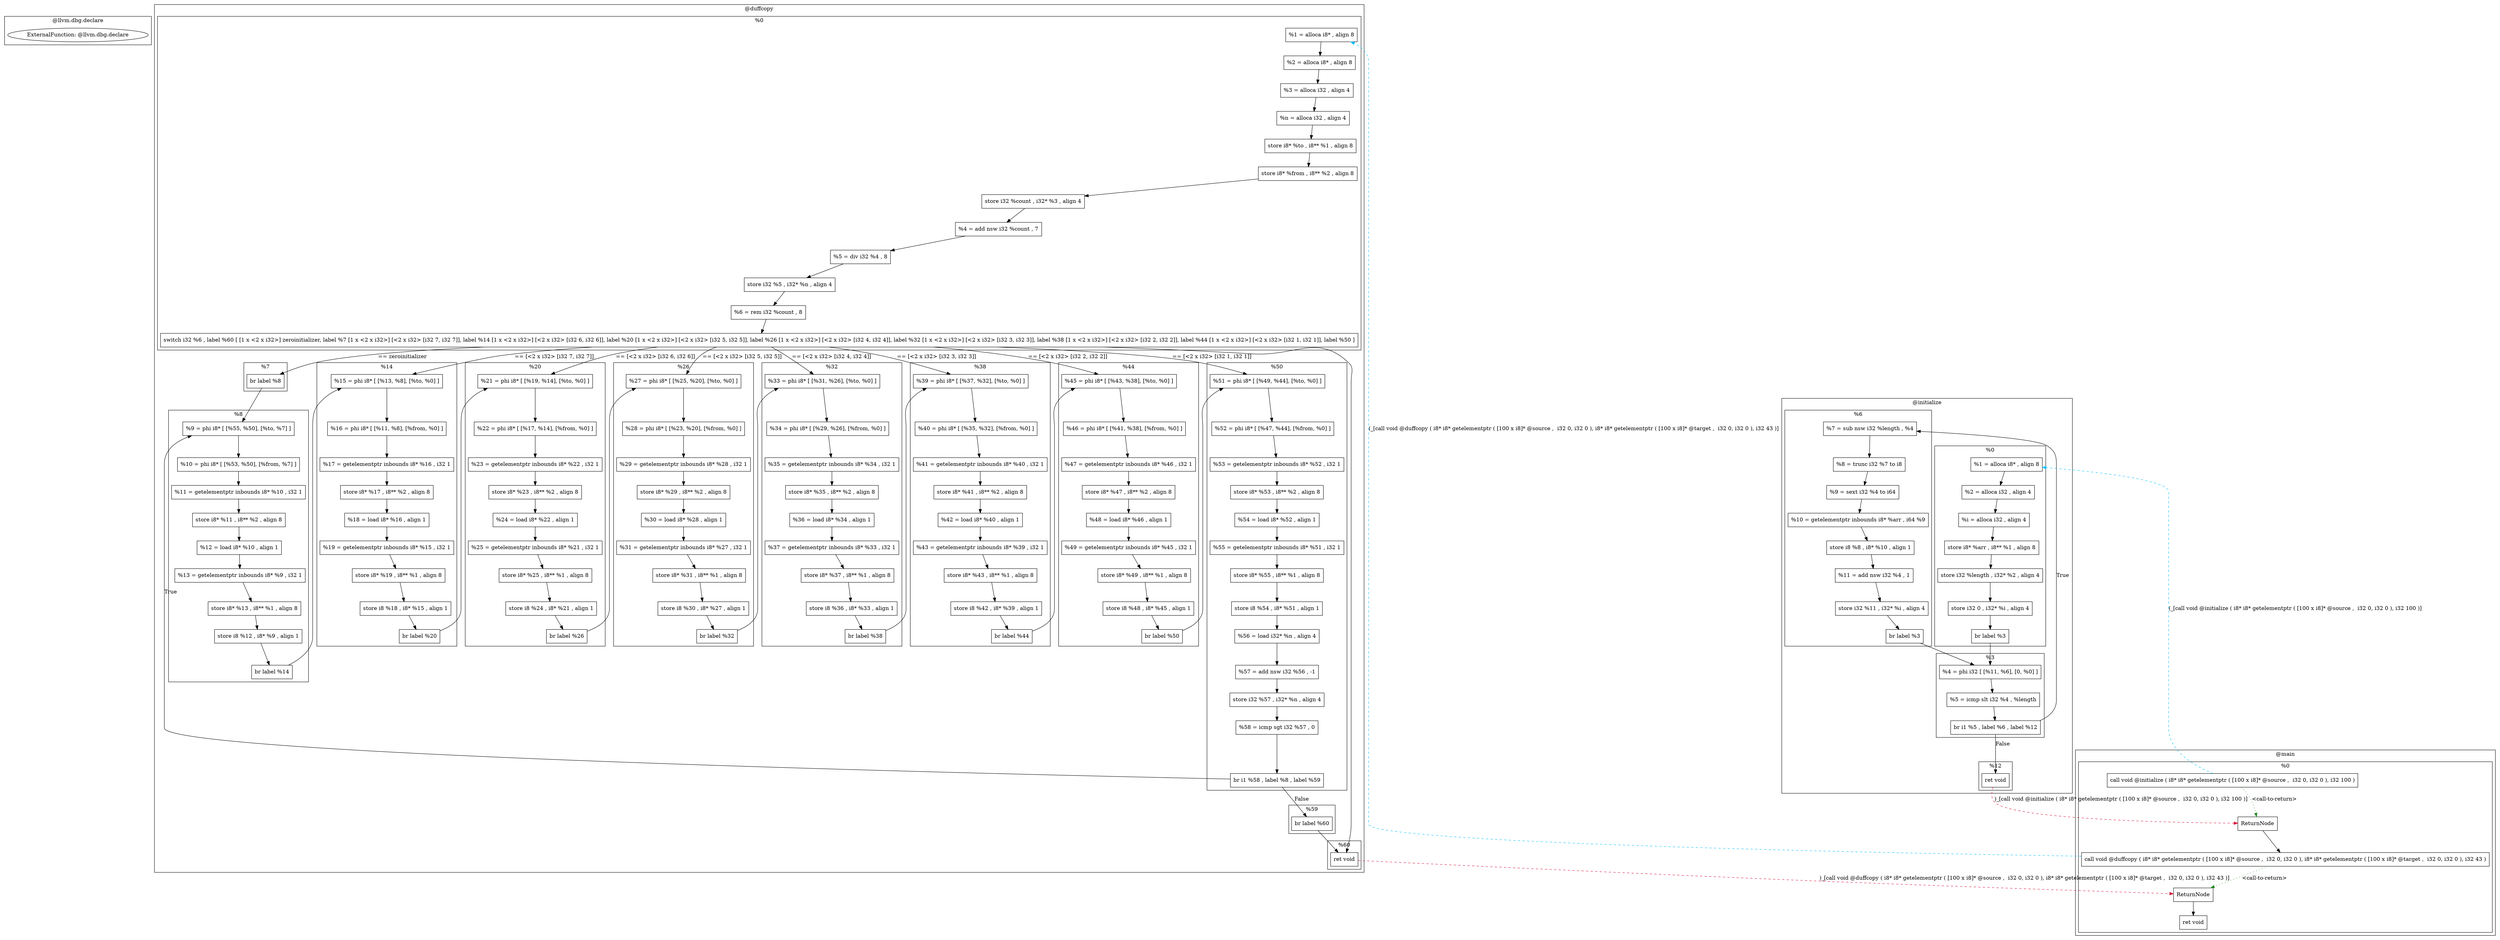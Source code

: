 digraph {
    subgraph cluster_173 {
        graph [label="@llvm.dbg.declare"];
        173 [label="ExternalFunction: @llvm.dbg.declare"];
    }
    subgraph cluster_4 {
        graph [label="@duffcopy"];
        subgraph cluster_8 {
            graph [label="%0"];
            10 [label="%1 = alloca i8* , align 8"
               ,shape=box];
            11 [label="%2 = alloca i8* , align 8"
               ,shape=box];
            12 [label="%3 = alloca i32 , align 4"
               ,shape=box];
            13 [label="%n = alloca i32 , align 4"
               ,shape=box];
            14 [label="store i8* %to , i8** %1 , align 8"
               ,shape=box];
            15 [label="store i8* %from , i8** %2 , align 8"
               ,shape=box];
            16 [label="store i32 %count , i32* %3 , align 4"
               ,shape=box];
            18 [label="%4 = add nsw i32 %count , 7"
               ,shape=box];
            20 [label="%5 = div i32 %4 , 8"
               ,shape=box];
            21 [label="store i32 %5 , i32* %n , align 4"
               ,shape=box];
            22 [label="%6 = rem i32 %count , 8"
               ,shape=box];
            43 [label="switch i32 %6 , label %60 [ [1 x <2 x i32>] zeroinitializer, label %7 [1 x <2 x i32>] [<2 x i32> [i32 7, i32 7]], label %14 [1 x <2 x i32>] [<2 x i32> [i32 6, i32 6]], label %20 [1 x <2 x i32>] [<2 x i32> [i32 5, i32 5]], label %26 [1 x <2 x i32>] [<2 x i32> [i32 4, i32 4]], label %32 [1 x <2 x i32>] [<2 x i32> [i32 3, i32 3]], label %38 [1 x <2 x i32>] [<2 x i32> [i32 2, i32 2]], label %44 [1 x <2 x i32>] [<2 x i32> [i32 1, i32 1]], label %50 ]"
               ,shape=box];
        }
        subgraph cluster_44 {
            graph [label="%7"];
            45 [label="br label %8"
               ,shape=box];
        }
        subgraph cluster_46 {
            graph [label="%8"];
            47 [label="%9 = phi i8* [ [%55, %50], [%to, %7] ]"
               ,shape=box];
            48 [label="%10 = phi i8* [ [%53, %50], [%from, %7] ]"
               ,shape=box];
            49 [label="%11 = getelementptr inbounds i8* %10 , i32 1"
               ,shape=box];
            50 [label="store i8* %11 , i8** %2 , align 8"
               ,shape=box];
            51 [label="%12 = load i8* %10 , align 1"
               ,shape=box];
            52 [label="%13 = getelementptr inbounds i8* %9 , i32 1"
               ,shape=box];
            53 [label="store i8* %13 , i8** %1 , align 8"
               ,shape=box];
            54 [label="store i8 %12 , i8* %9 , align 1"
               ,shape=box];
            55 [label="br label %14"
               ,shape=box];
        }
        subgraph cluster_56 {
            graph [label="%14"];
            57 [label="%15 = phi i8* [ [%13, %8], [%to, %0] ]"
               ,shape=box];
            58 [label="%16 = phi i8* [ [%11, %8], [%from, %0] ]"
               ,shape=box];
            59 [label="%17 = getelementptr inbounds i8* %16 , i32 1"
               ,shape=box];
            60 [label="store i8* %17 , i8** %2 , align 8"
               ,shape=box];
            61 [label="%18 = load i8* %16 , align 1"
               ,shape=box];
            62 [label="%19 = getelementptr inbounds i8* %15 , i32 1"
               ,shape=box];
            63 [label="store i8* %19 , i8** %1 , align 8"
               ,shape=box];
            64 [label="store i8 %18 , i8* %15 , align 1"
               ,shape=box];
            65 [label="br label %20"
               ,shape=box];
        }
        subgraph cluster_66 {
            graph [label="%20"];
            67 [label="%21 = phi i8* [ [%19, %14], [%to, %0] ]"
               ,shape=box];
            68 [label="%22 = phi i8* [ [%17, %14], [%from, %0] ]"
               ,shape=box];
            69 [label="%23 = getelementptr inbounds i8* %22 , i32 1"
               ,shape=box];
            70 [label="store i8* %23 , i8** %2 , align 8"
               ,shape=box];
            71 [label="%24 = load i8* %22 , align 1"
               ,shape=box];
            72 [label="%25 = getelementptr inbounds i8* %21 , i32 1"
               ,shape=box];
            73 [label="store i8* %25 , i8** %1 , align 8"
               ,shape=box];
            74 [label="store i8 %24 , i8* %21 , align 1"
               ,shape=box];
            75 [label="br label %26"
               ,shape=box];
        }
        subgraph cluster_76 {
            graph [label="%26"];
            77 [label="%27 = phi i8* [ [%25, %20], [%to, %0] ]"
               ,shape=box];
            78 [label="%28 = phi i8* [ [%23, %20], [%from, %0] ]"
               ,shape=box];
            79 [label="%29 = getelementptr inbounds i8* %28 , i32 1"
               ,shape=box];
            80 [label="store i8* %29 , i8** %2 , align 8"
               ,shape=box];
            81 [label="%30 = load i8* %28 , align 1"
               ,shape=box];
            82 [label="%31 = getelementptr inbounds i8* %27 , i32 1"
               ,shape=box];
            83 [label="store i8* %31 , i8** %1 , align 8"
               ,shape=box];
            84 [label="store i8 %30 , i8* %27 , align 1"
               ,shape=box];
            85 [label="br label %32"
               ,shape=box];
        }
        subgraph cluster_86 {
            graph [label="%32"];
            87 [label="%33 = phi i8* [ [%31, %26], [%to, %0] ]"
               ,shape=box];
            88 [label="%34 = phi i8* [ [%29, %26], [%from, %0] ]"
               ,shape=box];
            89 [label="%35 = getelementptr inbounds i8* %34 , i32 1"
               ,shape=box];
            90 [label="store i8* %35 , i8** %2 , align 8"
               ,shape=box];
            91 [label="%36 = load i8* %34 , align 1"
               ,shape=box];
            92 [label="%37 = getelementptr inbounds i8* %33 , i32 1"
               ,shape=box];
            93 [label="store i8* %37 , i8** %1 , align 8"
               ,shape=box];
            94 [label="store i8 %36 , i8* %33 , align 1"
               ,shape=box];
            95 [label="br label %38"
               ,shape=box];
        }
        subgraph cluster_96 {
            graph [label="%38"];
            97 [label="%39 = phi i8* [ [%37, %32], [%to, %0] ]"
               ,shape=box];
            98 [label="%40 = phi i8* [ [%35, %32], [%from, %0] ]"
               ,shape=box];
            99 [label="%41 = getelementptr inbounds i8* %40 , i32 1"
               ,shape=box];
            100 [label="store i8* %41 , i8** %2 , align 8"
                ,shape=box];
            101 [label="%42 = load i8* %40 , align 1"
                ,shape=box];
            102 [label="%43 = getelementptr inbounds i8* %39 , i32 1"
                ,shape=box];
            103 [label="store i8* %43 , i8** %1 , align 8"
                ,shape=box];
            104 [label="store i8 %42 , i8* %39 , align 1"
                ,shape=box];
            105 [label="br label %44"
                ,shape=box];
        }
        subgraph cluster_106 {
            graph [label="%44"];
            107 [label="%45 = phi i8* [ [%43, %38], [%to, %0] ]"
                ,shape=box];
            108 [label="%46 = phi i8* [ [%41, %38], [%from, %0] ]"
                ,shape=box];
            109 [label="%47 = getelementptr inbounds i8* %46 , i32 1"
                ,shape=box];
            110 [label="store i8* %47 , i8** %2 , align 8"
                ,shape=box];
            111 [label="%48 = load i8* %46 , align 1"
                ,shape=box];
            112 [label="%49 = getelementptr inbounds i8* %45 , i32 1"
                ,shape=box];
            113 [label="store i8* %49 , i8** %1 , align 8"
                ,shape=box];
            114 [label="store i8 %48 , i8* %45 , align 1"
                ,shape=box];
            115 [label="br label %50"
                ,shape=box];
        }
        subgraph cluster_116 {
            graph [label="%50"];
            117 [label="%51 = phi i8* [ [%49, %44], [%to, %0] ]"
                ,shape=box];
            118 [label="%52 = phi i8* [ [%47, %44], [%from, %0] ]"
                ,shape=box];
            119 [label="%53 = getelementptr inbounds i8* %52 , i32 1"
                ,shape=box];
            120 [label="store i8* %53 , i8** %2 , align 8"
                ,shape=box];
            121 [label="%54 = load i8* %52 , align 1"
                ,shape=box];
            122 [label="%55 = getelementptr inbounds i8* %51 , i32 1"
                ,shape=box];
            123 [label="store i8* %55 , i8** %1 , align 8"
                ,shape=box];
            124 [label="store i8 %54 , i8* %51 , align 1"
                ,shape=box];
            125 [label="%56 = load i32* %n , align 4"
                ,shape=box];
            127 [label="%57 = add nsw i32 %56 , -1"
                ,shape=box];
            128 [label="store i32 %57 , i32* %n , align 4"
                ,shape=box];
            129 [label="%58 = icmp sgt i32 %57 , 0"
                ,shape=box];
            131 [label="br i1 %58 , label %8 , label %59"
                ,shape=box];
        }
        subgraph cluster_132 {
            graph [label="%59"];
            133 [label="br label %60"
                ,shape=box];
        }
        subgraph cluster_134 {
            graph [label="%60"];
            135 [label="ret void"
                ,shape=box];
        }
    }
    subgraph cluster_136 {
        graph [label="@initialize"];
        subgraph cluster_139 {
            graph [label="%0"];
            140 [label="%1 = alloca i8* , align 8"
                ,shape=box];
            141 [label="%2 = alloca i32 , align 4"
                ,shape=box];
            142 [label="%i = alloca i32 , align 4"
                ,shape=box];
            143 [label="store i8* %arr , i8** %1 , align 8"
                ,shape=box];
            144 [label="store i32 %length , i32* %2 , align 4"
                ,shape=box];
            145 [label="store i32 0 , i32* %i , align 4"
                ,shape=box];
            146 [label="br label %3"
                ,shape=box];
        }
        subgraph cluster_147 {
            graph [label="%3"];
            148 [label="%4 = phi i32 [ [%11, %6], [0, %0] ]"
                ,shape=box];
            149 [label="%5 = icmp slt i32 %4 , %length"
                ,shape=box];
            150 [label="br i1 %5 , label %6 , label %12"
                ,shape=box];
        }
        subgraph cluster_151 {
            graph [label="%6"];
            152 [label="%7 = sub nsw i32 %length , %4"
                ,shape=box];
            153 [label="%8 = trunc i32 %7 to i8"
                ,shape=box];
            154 [label="%9 = sext i32 %4 to i64"
                ,shape=box];
            155 [label="%10 = getelementptr inbounds i8* %arr , i64 %9"
                ,shape=box];
            156 [label="store i8 %8 , i8* %10 , align 1"
                ,shape=box];
            157 [label="%11 = add nsw i32 %4 , 1"
                ,shape=box];
            158 [label="store i32 %11 , i32* %i , align 4"
                ,shape=box];
            159 [label="br label %3"
                ,shape=box];
        }
        subgraph cluster_160 {
            graph [label="%12"];
            161 [label="ret void"
                ,shape=box];
        }
    }
    subgraph cluster_162 {
        graph [label="@main"];
        subgraph cluster_163 {
            graph [label="%0"];
            -168 [label=ReturnNode
                 ,shape=box];
            -164 [label=ReturnNode
                 ,shape=box];
            164 [label="call void @initialize ( i8* i8* getelementptr ( [100 x i8]* @source ,  i32 0, i32 0 ), i32 100 )"
                ,shape=box];
            168 [label="call void @duffcopy ( i8* i8* getelementptr ( [100 x i8]* @source ,  i32 0, i32 0 ), i8* i8* getelementptr ( [100 x i8]* @target ,  i32 0, i32 0 ), i32 43 )"
                ,shape=box];
            172 [label="ret void"
                ,shape=box];
        }
    }
    -168 -> 172 [label=""];
    -164 -> 168 [label=""];
    10 -> 11 [label=""];
    11 -> 12 [label=""];
    12 -> 13 [label=""];
    13 -> 14 [label=""];
    14 -> 15 [label=""];
    15 -> 16 [label=""];
    16 -> 18 [label=""];
    18 -> 20 [label=""];
    20 -> 21 [label=""];
    21 -> 22 [label=""];
    22 -> 43 [label=""];
    43 -> 45 [label="== zeroinitializer"];
    43 -> 57 [label="== [<2 x i32> [i32 7, i32 7]]"];
    43 -> 67 [label="== [<2 x i32> [i32 6, i32 6]]"];
    43 -> 77 [label="== [<2 x i32> [i32 5, i32 5]]"];
    43 -> 87 [label="== [<2 x i32> [i32 4, i32 4]]"];
    43 -> 97 [label="== [<2 x i32> [i32 3, i32 3]]"];
    43 -> 107 [label="== [<2 x i32> [i32 2, i32 2]]"];
    43 -> 117 [label="== [<2 x i32> [i32 1, i32 1]]"];
    43 -> 135 [label=""];
    45 -> 47 [label=""];
    47 -> 48 [label=""];
    48 -> 49 [label=""];
    49 -> 50 [label=""];
    50 -> 51 [label=""];
    51 -> 52 [label=""];
    52 -> 53 [label=""];
    53 -> 54 [label=""];
    54 -> 55 [label=""];
    55 -> 57 [label=""];
    57 -> 58 [label=""];
    58 -> 59 [label=""];
    59 -> 60 [label=""];
    60 -> 61 [label=""];
    61 -> 62 [label=""];
    62 -> 63 [label=""];
    63 -> 64 [label=""];
    64 -> 65 [label=""];
    65 -> 67 [label=""];
    67 -> 68 [label=""];
    68 -> 69 [label=""];
    69 -> 70 [label=""];
    70 -> 71 [label=""];
    71 -> 72 [label=""];
    72 -> 73 [label=""];
    73 -> 74 [label=""];
    74 -> 75 [label=""];
    75 -> 77 [label=""];
    77 -> 78 [label=""];
    78 -> 79 [label=""];
    79 -> 80 [label=""];
    80 -> 81 [label=""];
    81 -> 82 [label=""];
    82 -> 83 [label=""];
    83 -> 84 [label=""];
    84 -> 85 [label=""];
    85 -> 87 [label=""];
    87 -> 88 [label=""];
    88 -> 89 [label=""];
    89 -> 90 [label=""];
    90 -> 91 [label=""];
    91 -> 92 [label=""];
    92 -> 93 [label=""];
    93 -> 94 [label=""];
    94 -> 95 [label=""];
    95 -> 97 [label=""];
    97 -> 98 [label=""];
    98 -> 99 [label=""];
    99 -> 100 [label=""];
    100 -> 101 [label=""];
    101 -> 102 [label=""];
    102 -> 103 [label=""];
    103 -> 104 [label=""];
    104 -> 105 [label=""];
    105 -> 107 [label=""];
    107 -> 108 [label=""];
    108 -> 109 [label=""];
    109 -> 110 [label=""];
    110 -> 111 [label=""];
    111 -> 112 [label=""];
    112 -> 113 [label=""];
    113 -> 114 [label=""];
    114 -> 115 [label=""];
    115 -> 117 [label=""];
    117 -> 118 [label=""];
    118 -> 119 [label=""];
    119 -> 120 [label=""];
    120 -> 121 [label=""];
    121 -> 122 [label=""];
    122 -> 123 [label=""];
    123 -> 124 [label=""];
    124 -> 125 [label=""];
    125 -> 127 [label=""];
    127 -> 128 [label=""];
    128 -> 129 [label=""];
    129 -> 131 [label=""];
    131 -> 47 [label=True];
    131 -> 133 [label=False];
    133 -> 135 [label=""];
    135 -> -168 [label=")_[call void @duffcopy ( i8* i8* getelementptr ( [100 x i8]* @source ,  i32 0, i32 0 ), i8* i8* getelementptr ( [100 x i8]* @target ,  i32 0, i32 0 ), i32 43 )]"
                ,style=dashed
                ,color=crimson];
    140 -> 141 [label=""];
    141 -> 142 [label=""];
    142 -> 143 [label=""];
    143 -> 144 [label=""];
    144 -> 145 [label=""];
    145 -> 146 [label=""];
    146 -> 148 [label=""];
    148 -> 149 [label=""];
    149 -> 150 [label=""];
    150 -> 152 [label=True];
    150 -> 161 [label=False];
    152 -> 153 [label=""];
    153 -> 154 [label=""];
    154 -> 155 [label=""];
    155 -> 156 [label=""];
    156 -> 157 [label=""];
    157 -> 158 [label=""];
    158 -> 159 [label=""];
    159 -> 148 [label=""];
    161 -> -164 [label=")_[call void @initialize ( i8* i8* getelementptr ( [100 x i8]* @source ,  i32 0, i32 0 ), i32 100 )]"
                ,style=dashed
                ,color=crimson];
    164 -> -164 [label="<call-to-return>"
                ,style=dotted
                ,color=forestgreen];
    164 -> 140 [label="(_[call void @initialize ( i8* i8* getelementptr ( [100 x i8]* @source ,  i32 0, i32 0 ), i32 100 )]"
               ,style=dashed
               ,color=deepskyblue];
    168 -> -168 [label="<call-to-return>"
                ,style=dotted
                ,color=forestgreen];
    168 -> 10 [label="(_[call void @duffcopy ( i8* i8* getelementptr ( [100 x i8]* @source ,  i32 0, i32 0 ), i8* i8* getelementptr ( [100 x i8]* @target ,  i32 0, i32 0 ), i32 43 )]"
              ,style=dashed
              ,color=deepskyblue];
}